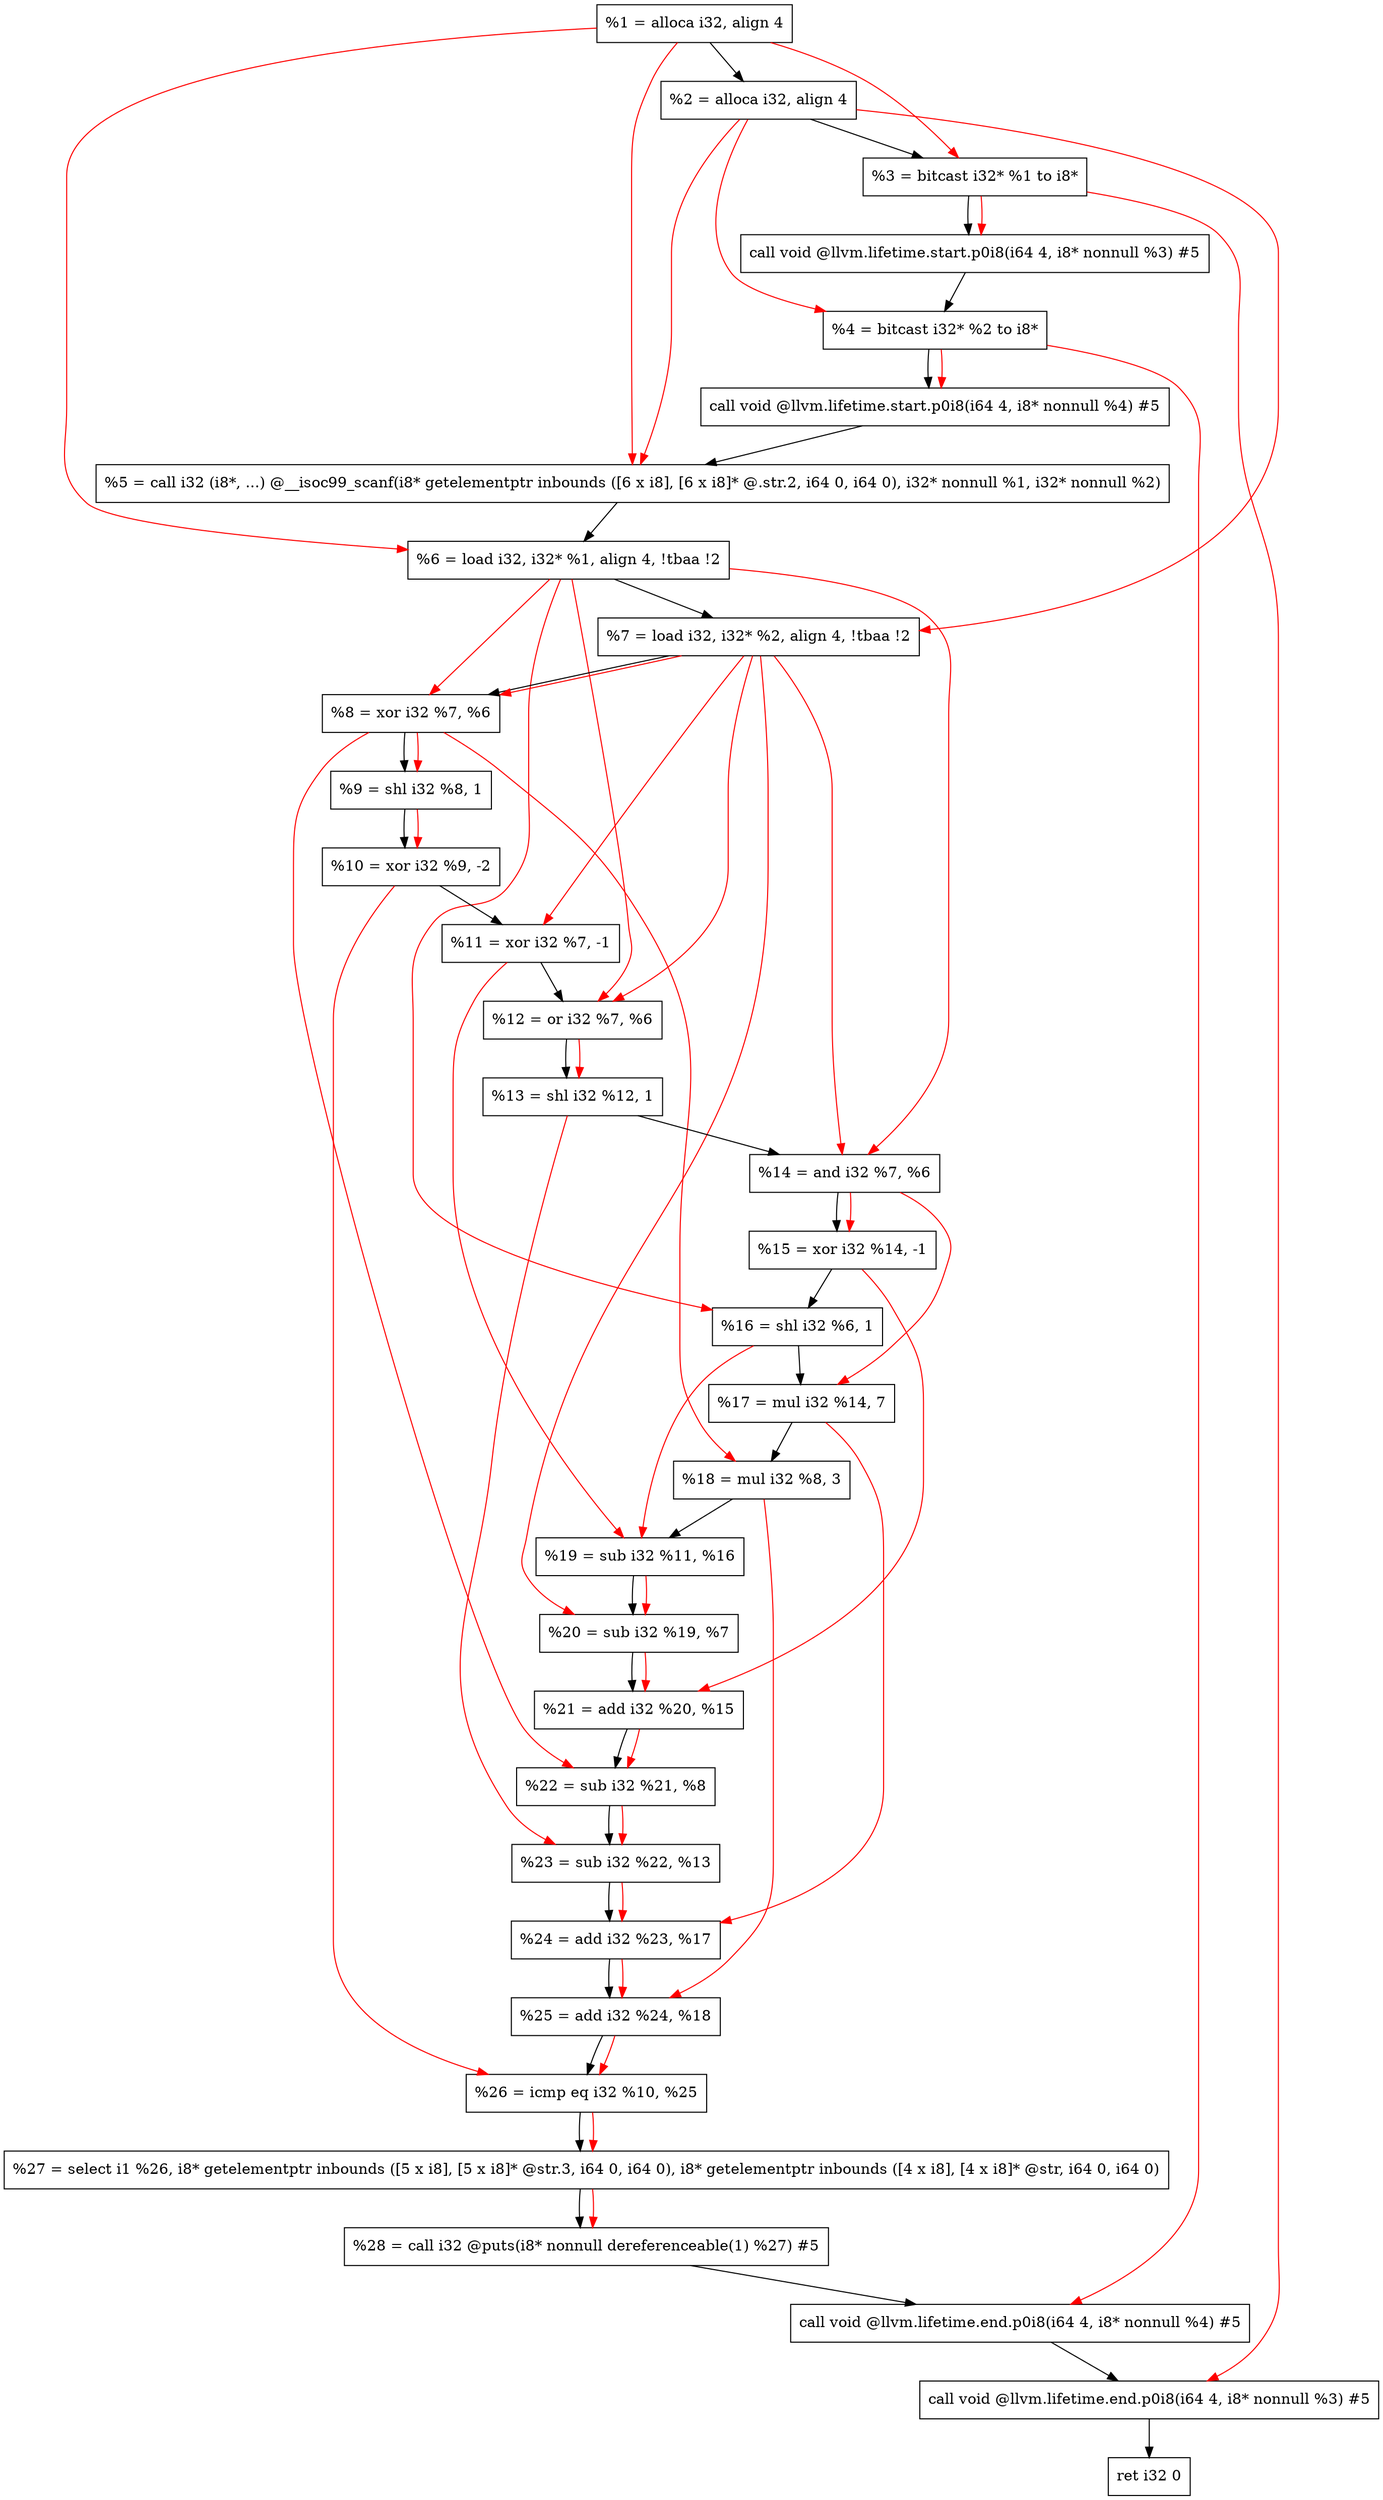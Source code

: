 digraph "DFG for'main' function" {
	Node0x1e9aa08[shape=record, label="  %1 = alloca i32, align 4"];
	Node0x1e9aa88[shape=record, label="  %2 = alloca i32, align 4"];
	Node0x1e9ab18[shape=record, label="  %3 = bitcast i32* %1 to i8*"];
	Node0x1e9af78[shape=record, label="  call void @llvm.lifetime.start.p0i8(i64 4, i8* nonnull %3) #5"];
	Node0x1e9b058[shape=record, label="  %4 = bitcast i32* %2 to i8*"];
	Node0x1e9b178[shape=record, label="  call void @llvm.lifetime.start.p0i8(i64 4, i8* nonnull %4) #5"];
	Node0x1e9b3b0[shape=record, label="  %5 = call i32 (i8*, ...) @__isoc99_scanf(i8* getelementptr inbounds ([6 x i8], [6 x i8]* @.str.2, i64 0, i64 0), i32* nonnull %1, i32* nonnull %2)"];
	Node0x1e9b468[shape=record, label="  %6 = load i32, i32* %1, align 4, !tbaa !2"];
	Node0x1e9c3d8[shape=record, label="  %7 = load i32, i32* %2, align 4, !tbaa !2"];
	Node0x1e9ca60[shape=record, label="  %8 = xor i32 %7, %6"];
	Node0x1e9cad0[shape=record, label="  %9 = shl i32 %8, 1"];
	Node0x1e9cb40[shape=record, label="  %10 = xor i32 %9, -2"];
	Node0x1e9cbb0[shape=record, label="  %11 = xor i32 %7, -1"];
	Node0x1e9cc20[shape=record, label="  %12 = or i32 %7, %6"];
	Node0x1e9cc90[shape=record, label="  %13 = shl i32 %12, 1"];
	Node0x1e9cd00[shape=record, label="  %14 = and i32 %7, %6"];
	Node0x1e9cd70[shape=record, label="  %15 = xor i32 %14, -1"];
	Node0x1e9cde0[shape=record, label="  %16 = shl i32 %6, 1"];
	Node0x1e9ce50[shape=record, label="  %17 = mul i32 %14, 7"];
	Node0x1e9cec0[shape=record, label="  %18 = mul i32 %8, 3"];
	Node0x1e9cf30[shape=record, label="  %19 = sub i32 %11, %16"];
	Node0x1e9cfa0[shape=record, label="  %20 = sub i32 %19, %7"];
	Node0x1e9d010[shape=record, label="  %21 = add i32 %20, %15"];
	Node0x1e9d080[shape=record, label="  %22 = sub i32 %21, %8"];
	Node0x1e9d0f0[shape=record, label="  %23 = sub i32 %22, %13"];
	Node0x1e9d160[shape=record, label="  %24 = add i32 %23, %17"];
	Node0x1e9d1d0[shape=record, label="  %25 = add i32 %24, %18"];
	Node0x1e9d240[shape=record, label="  %26 = icmp eq i32 %10, %25"];
	Node0x1e3b9d8[shape=record, label="  %27 = select i1 %26, i8* getelementptr inbounds ([5 x i8], [5 x i8]* @str.3, i64 0, i64 0), i8* getelementptr inbounds ([4 x i8], [4 x i8]* @str, i64 0, i64 0)"];
	Node0x1e9d2d0[shape=record, label="  %28 = call i32 @puts(i8* nonnull dereferenceable(1) %27) #5"];
	Node0x1e9d528[shape=record, label="  call void @llvm.lifetime.end.p0i8(i64 4, i8* nonnull %4) #5"];
	Node0x1e9d688[shape=record, label="  call void @llvm.lifetime.end.p0i8(i64 4, i8* nonnull %3) #5"];
	Node0x1e9d748[shape=record, label="  ret i32 0"];
	Node0x1e9aa08 -> Node0x1e9aa88;
	Node0x1e9aa88 -> Node0x1e9ab18;
	Node0x1e9ab18 -> Node0x1e9af78;
	Node0x1e9af78 -> Node0x1e9b058;
	Node0x1e9b058 -> Node0x1e9b178;
	Node0x1e9b178 -> Node0x1e9b3b0;
	Node0x1e9b3b0 -> Node0x1e9b468;
	Node0x1e9b468 -> Node0x1e9c3d8;
	Node0x1e9c3d8 -> Node0x1e9ca60;
	Node0x1e9ca60 -> Node0x1e9cad0;
	Node0x1e9cad0 -> Node0x1e9cb40;
	Node0x1e9cb40 -> Node0x1e9cbb0;
	Node0x1e9cbb0 -> Node0x1e9cc20;
	Node0x1e9cc20 -> Node0x1e9cc90;
	Node0x1e9cc90 -> Node0x1e9cd00;
	Node0x1e9cd00 -> Node0x1e9cd70;
	Node0x1e9cd70 -> Node0x1e9cde0;
	Node0x1e9cde0 -> Node0x1e9ce50;
	Node0x1e9ce50 -> Node0x1e9cec0;
	Node0x1e9cec0 -> Node0x1e9cf30;
	Node0x1e9cf30 -> Node0x1e9cfa0;
	Node0x1e9cfa0 -> Node0x1e9d010;
	Node0x1e9d010 -> Node0x1e9d080;
	Node0x1e9d080 -> Node0x1e9d0f0;
	Node0x1e9d0f0 -> Node0x1e9d160;
	Node0x1e9d160 -> Node0x1e9d1d0;
	Node0x1e9d1d0 -> Node0x1e9d240;
	Node0x1e9d240 -> Node0x1e3b9d8;
	Node0x1e3b9d8 -> Node0x1e9d2d0;
	Node0x1e9d2d0 -> Node0x1e9d528;
	Node0x1e9d528 -> Node0x1e9d688;
	Node0x1e9d688 -> Node0x1e9d748;
edge [color=red]
	Node0x1e9aa08 -> Node0x1e9ab18;
	Node0x1e9ab18 -> Node0x1e9af78;
	Node0x1e9aa88 -> Node0x1e9b058;
	Node0x1e9b058 -> Node0x1e9b178;
	Node0x1e9aa08 -> Node0x1e9b3b0;
	Node0x1e9aa88 -> Node0x1e9b3b0;
	Node0x1e9aa08 -> Node0x1e9b468;
	Node0x1e9aa88 -> Node0x1e9c3d8;
	Node0x1e9c3d8 -> Node0x1e9ca60;
	Node0x1e9b468 -> Node0x1e9ca60;
	Node0x1e9ca60 -> Node0x1e9cad0;
	Node0x1e9cad0 -> Node0x1e9cb40;
	Node0x1e9c3d8 -> Node0x1e9cbb0;
	Node0x1e9c3d8 -> Node0x1e9cc20;
	Node0x1e9b468 -> Node0x1e9cc20;
	Node0x1e9cc20 -> Node0x1e9cc90;
	Node0x1e9c3d8 -> Node0x1e9cd00;
	Node0x1e9b468 -> Node0x1e9cd00;
	Node0x1e9cd00 -> Node0x1e9cd70;
	Node0x1e9b468 -> Node0x1e9cde0;
	Node0x1e9cd00 -> Node0x1e9ce50;
	Node0x1e9ca60 -> Node0x1e9cec0;
	Node0x1e9cbb0 -> Node0x1e9cf30;
	Node0x1e9cde0 -> Node0x1e9cf30;
	Node0x1e9cf30 -> Node0x1e9cfa0;
	Node0x1e9c3d8 -> Node0x1e9cfa0;
	Node0x1e9cfa0 -> Node0x1e9d010;
	Node0x1e9cd70 -> Node0x1e9d010;
	Node0x1e9d010 -> Node0x1e9d080;
	Node0x1e9ca60 -> Node0x1e9d080;
	Node0x1e9d080 -> Node0x1e9d0f0;
	Node0x1e9cc90 -> Node0x1e9d0f0;
	Node0x1e9d0f0 -> Node0x1e9d160;
	Node0x1e9ce50 -> Node0x1e9d160;
	Node0x1e9d160 -> Node0x1e9d1d0;
	Node0x1e9cec0 -> Node0x1e9d1d0;
	Node0x1e9cb40 -> Node0x1e9d240;
	Node0x1e9d1d0 -> Node0x1e9d240;
	Node0x1e9d240 -> Node0x1e3b9d8;
	Node0x1e3b9d8 -> Node0x1e9d2d0;
	Node0x1e9b058 -> Node0x1e9d528;
	Node0x1e9ab18 -> Node0x1e9d688;
}
